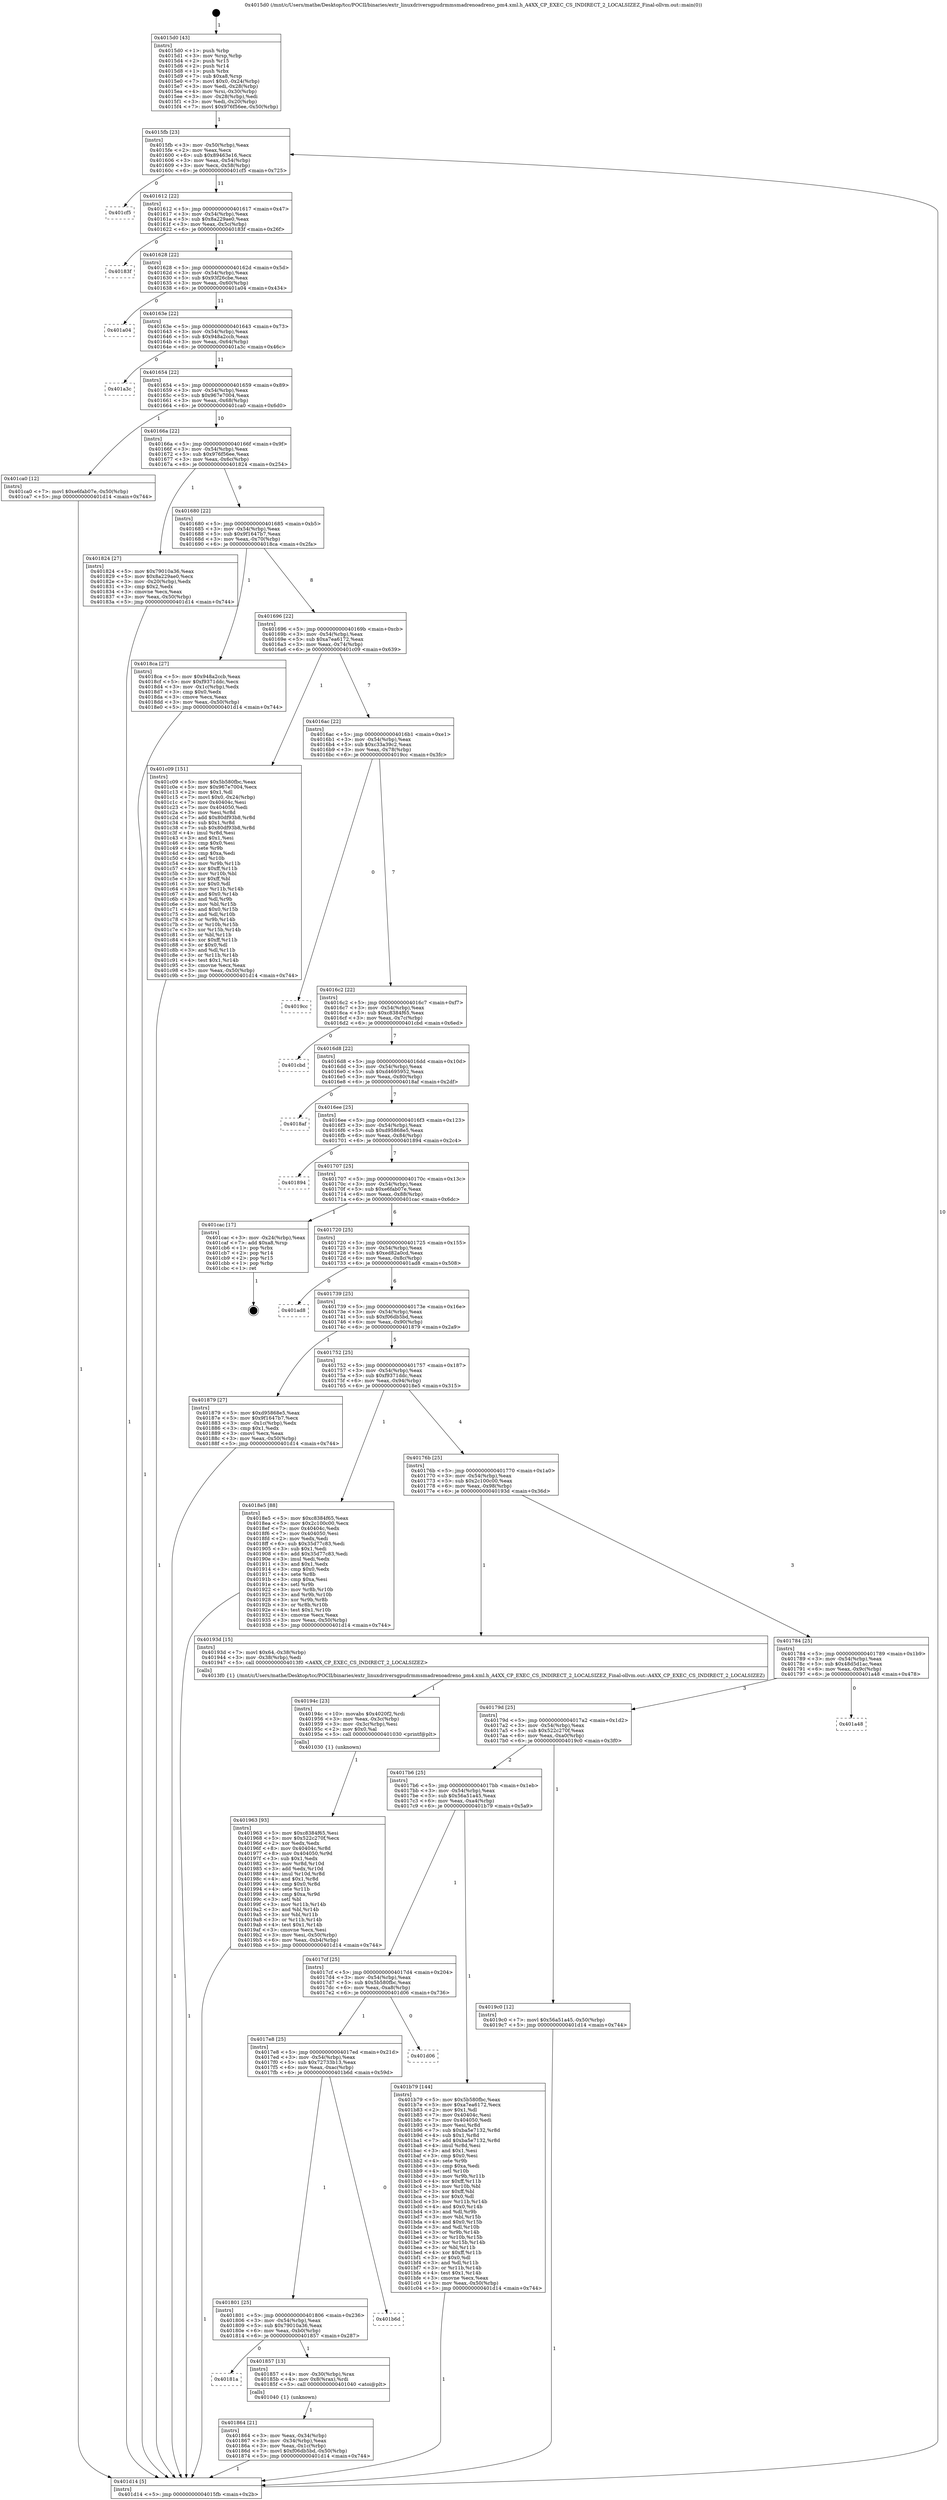 digraph "0x4015d0" {
  label = "0x4015d0 (/mnt/c/Users/mathe/Desktop/tcc/POCII/binaries/extr_linuxdriversgpudrmmsmadrenoadreno_pm4.xml.h_A4XX_CP_EXEC_CS_INDIRECT_2_LOCALSIZEZ_Final-ollvm.out::main(0))"
  labelloc = "t"
  node[shape=record]

  Entry [label="",width=0.3,height=0.3,shape=circle,fillcolor=black,style=filled]
  "0x4015fb" [label="{
     0x4015fb [23]\l
     | [instrs]\l
     &nbsp;&nbsp;0x4015fb \<+3\>: mov -0x50(%rbp),%eax\l
     &nbsp;&nbsp;0x4015fe \<+2\>: mov %eax,%ecx\l
     &nbsp;&nbsp;0x401600 \<+6\>: sub $0x89463e16,%ecx\l
     &nbsp;&nbsp;0x401606 \<+3\>: mov %eax,-0x54(%rbp)\l
     &nbsp;&nbsp;0x401609 \<+3\>: mov %ecx,-0x58(%rbp)\l
     &nbsp;&nbsp;0x40160c \<+6\>: je 0000000000401cf5 \<main+0x725\>\l
  }"]
  "0x401cf5" [label="{
     0x401cf5\l
  }", style=dashed]
  "0x401612" [label="{
     0x401612 [22]\l
     | [instrs]\l
     &nbsp;&nbsp;0x401612 \<+5\>: jmp 0000000000401617 \<main+0x47\>\l
     &nbsp;&nbsp;0x401617 \<+3\>: mov -0x54(%rbp),%eax\l
     &nbsp;&nbsp;0x40161a \<+5\>: sub $0x8a229ae0,%eax\l
     &nbsp;&nbsp;0x40161f \<+3\>: mov %eax,-0x5c(%rbp)\l
     &nbsp;&nbsp;0x401622 \<+6\>: je 000000000040183f \<main+0x26f\>\l
  }"]
  Exit [label="",width=0.3,height=0.3,shape=circle,fillcolor=black,style=filled,peripheries=2]
  "0x40183f" [label="{
     0x40183f\l
  }", style=dashed]
  "0x401628" [label="{
     0x401628 [22]\l
     | [instrs]\l
     &nbsp;&nbsp;0x401628 \<+5\>: jmp 000000000040162d \<main+0x5d\>\l
     &nbsp;&nbsp;0x40162d \<+3\>: mov -0x54(%rbp),%eax\l
     &nbsp;&nbsp;0x401630 \<+5\>: sub $0x93f26cbe,%eax\l
     &nbsp;&nbsp;0x401635 \<+3\>: mov %eax,-0x60(%rbp)\l
     &nbsp;&nbsp;0x401638 \<+6\>: je 0000000000401a04 \<main+0x434\>\l
  }"]
  "0x401963" [label="{
     0x401963 [93]\l
     | [instrs]\l
     &nbsp;&nbsp;0x401963 \<+5\>: mov $0xc8384f65,%esi\l
     &nbsp;&nbsp;0x401968 \<+5\>: mov $0x522c270f,%ecx\l
     &nbsp;&nbsp;0x40196d \<+2\>: xor %edx,%edx\l
     &nbsp;&nbsp;0x40196f \<+8\>: mov 0x40404c,%r8d\l
     &nbsp;&nbsp;0x401977 \<+8\>: mov 0x404050,%r9d\l
     &nbsp;&nbsp;0x40197f \<+3\>: sub $0x1,%edx\l
     &nbsp;&nbsp;0x401982 \<+3\>: mov %r8d,%r10d\l
     &nbsp;&nbsp;0x401985 \<+3\>: add %edx,%r10d\l
     &nbsp;&nbsp;0x401988 \<+4\>: imul %r10d,%r8d\l
     &nbsp;&nbsp;0x40198c \<+4\>: and $0x1,%r8d\l
     &nbsp;&nbsp;0x401990 \<+4\>: cmp $0x0,%r8d\l
     &nbsp;&nbsp;0x401994 \<+4\>: sete %r11b\l
     &nbsp;&nbsp;0x401998 \<+4\>: cmp $0xa,%r9d\l
     &nbsp;&nbsp;0x40199c \<+3\>: setl %bl\l
     &nbsp;&nbsp;0x40199f \<+3\>: mov %r11b,%r14b\l
     &nbsp;&nbsp;0x4019a2 \<+3\>: and %bl,%r14b\l
     &nbsp;&nbsp;0x4019a5 \<+3\>: xor %bl,%r11b\l
     &nbsp;&nbsp;0x4019a8 \<+3\>: or %r11b,%r14b\l
     &nbsp;&nbsp;0x4019ab \<+4\>: test $0x1,%r14b\l
     &nbsp;&nbsp;0x4019af \<+3\>: cmovne %ecx,%esi\l
     &nbsp;&nbsp;0x4019b2 \<+3\>: mov %esi,-0x50(%rbp)\l
     &nbsp;&nbsp;0x4019b5 \<+6\>: mov %eax,-0xb4(%rbp)\l
     &nbsp;&nbsp;0x4019bb \<+5\>: jmp 0000000000401d14 \<main+0x744\>\l
  }"]
  "0x401a04" [label="{
     0x401a04\l
  }", style=dashed]
  "0x40163e" [label="{
     0x40163e [22]\l
     | [instrs]\l
     &nbsp;&nbsp;0x40163e \<+5\>: jmp 0000000000401643 \<main+0x73\>\l
     &nbsp;&nbsp;0x401643 \<+3\>: mov -0x54(%rbp),%eax\l
     &nbsp;&nbsp;0x401646 \<+5\>: sub $0x948a2ccb,%eax\l
     &nbsp;&nbsp;0x40164b \<+3\>: mov %eax,-0x64(%rbp)\l
     &nbsp;&nbsp;0x40164e \<+6\>: je 0000000000401a3c \<main+0x46c\>\l
  }"]
  "0x40194c" [label="{
     0x40194c [23]\l
     | [instrs]\l
     &nbsp;&nbsp;0x40194c \<+10\>: movabs $0x4020f2,%rdi\l
     &nbsp;&nbsp;0x401956 \<+3\>: mov %eax,-0x3c(%rbp)\l
     &nbsp;&nbsp;0x401959 \<+3\>: mov -0x3c(%rbp),%esi\l
     &nbsp;&nbsp;0x40195c \<+2\>: mov $0x0,%al\l
     &nbsp;&nbsp;0x40195e \<+5\>: call 0000000000401030 \<printf@plt\>\l
     | [calls]\l
     &nbsp;&nbsp;0x401030 \{1\} (unknown)\l
  }"]
  "0x401a3c" [label="{
     0x401a3c\l
  }", style=dashed]
  "0x401654" [label="{
     0x401654 [22]\l
     | [instrs]\l
     &nbsp;&nbsp;0x401654 \<+5\>: jmp 0000000000401659 \<main+0x89\>\l
     &nbsp;&nbsp;0x401659 \<+3\>: mov -0x54(%rbp),%eax\l
     &nbsp;&nbsp;0x40165c \<+5\>: sub $0x967e7004,%eax\l
     &nbsp;&nbsp;0x401661 \<+3\>: mov %eax,-0x68(%rbp)\l
     &nbsp;&nbsp;0x401664 \<+6\>: je 0000000000401ca0 \<main+0x6d0\>\l
  }"]
  "0x401864" [label="{
     0x401864 [21]\l
     | [instrs]\l
     &nbsp;&nbsp;0x401864 \<+3\>: mov %eax,-0x34(%rbp)\l
     &nbsp;&nbsp;0x401867 \<+3\>: mov -0x34(%rbp),%eax\l
     &nbsp;&nbsp;0x40186a \<+3\>: mov %eax,-0x1c(%rbp)\l
     &nbsp;&nbsp;0x40186d \<+7\>: movl $0xf06db5bd,-0x50(%rbp)\l
     &nbsp;&nbsp;0x401874 \<+5\>: jmp 0000000000401d14 \<main+0x744\>\l
  }"]
  "0x401ca0" [label="{
     0x401ca0 [12]\l
     | [instrs]\l
     &nbsp;&nbsp;0x401ca0 \<+7\>: movl $0xe6fab07e,-0x50(%rbp)\l
     &nbsp;&nbsp;0x401ca7 \<+5\>: jmp 0000000000401d14 \<main+0x744\>\l
  }"]
  "0x40166a" [label="{
     0x40166a [22]\l
     | [instrs]\l
     &nbsp;&nbsp;0x40166a \<+5\>: jmp 000000000040166f \<main+0x9f\>\l
     &nbsp;&nbsp;0x40166f \<+3\>: mov -0x54(%rbp),%eax\l
     &nbsp;&nbsp;0x401672 \<+5\>: sub $0x976f56ee,%eax\l
     &nbsp;&nbsp;0x401677 \<+3\>: mov %eax,-0x6c(%rbp)\l
     &nbsp;&nbsp;0x40167a \<+6\>: je 0000000000401824 \<main+0x254\>\l
  }"]
  "0x40181a" [label="{
     0x40181a\l
  }", style=dashed]
  "0x401824" [label="{
     0x401824 [27]\l
     | [instrs]\l
     &nbsp;&nbsp;0x401824 \<+5\>: mov $0x79010a36,%eax\l
     &nbsp;&nbsp;0x401829 \<+5\>: mov $0x8a229ae0,%ecx\l
     &nbsp;&nbsp;0x40182e \<+3\>: mov -0x20(%rbp),%edx\l
     &nbsp;&nbsp;0x401831 \<+3\>: cmp $0x2,%edx\l
     &nbsp;&nbsp;0x401834 \<+3\>: cmovne %ecx,%eax\l
     &nbsp;&nbsp;0x401837 \<+3\>: mov %eax,-0x50(%rbp)\l
     &nbsp;&nbsp;0x40183a \<+5\>: jmp 0000000000401d14 \<main+0x744\>\l
  }"]
  "0x401680" [label="{
     0x401680 [22]\l
     | [instrs]\l
     &nbsp;&nbsp;0x401680 \<+5\>: jmp 0000000000401685 \<main+0xb5\>\l
     &nbsp;&nbsp;0x401685 \<+3\>: mov -0x54(%rbp),%eax\l
     &nbsp;&nbsp;0x401688 \<+5\>: sub $0x9f1647b7,%eax\l
     &nbsp;&nbsp;0x40168d \<+3\>: mov %eax,-0x70(%rbp)\l
     &nbsp;&nbsp;0x401690 \<+6\>: je 00000000004018ca \<main+0x2fa\>\l
  }"]
  "0x401d14" [label="{
     0x401d14 [5]\l
     | [instrs]\l
     &nbsp;&nbsp;0x401d14 \<+5\>: jmp 00000000004015fb \<main+0x2b\>\l
  }"]
  "0x4015d0" [label="{
     0x4015d0 [43]\l
     | [instrs]\l
     &nbsp;&nbsp;0x4015d0 \<+1\>: push %rbp\l
     &nbsp;&nbsp;0x4015d1 \<+3\>: mov %rsp,%rbp\l
     &nbsp;&nbsp;0x4015d4 \<+2\>: push %r15\l
     &nbsp;&nbsp;0x4015d6 \<+2\>: push %r14\l
     &nbsp;&nbsp;0x4015d8 \<+1\>: push %rbx\l
     &nbsp;&nbsp;0x4015d9 \<+7\>: sub $0xa8,%rsp\l
     &nbsp;&nbsp;0x4015e0 \<+7\>: movl $0x0,-0x24(%rbp)\l
     &nbsp;&nbsp;0x4015e7 \<+3\>: mov %edi,-0x28(%rbp)\l
     &nbsp;&nbsp;0x4015ea \<+4\>: mov %rsi,-0x30(%rbp)\l
     &nbsp;&nbsp;0x4015ee \<+3\>: mov -0x28(%rbp),%edi\l
     &nbsp;&nbsp;0x4015f1 \<+3\>: mov %edi,-0x20(%rbp)\l
     &nbsp;&nbsp;0x4015f4 \<+7\>: movl $0x976f56ee,-0x50(%rbp)\l
  }"]
  "0x401857" [label="{
     0x401857 [13]\l
     | [instrs]\l
     &nbsp;&nbsp;0x401857 \<+4\>: mov -0x30(%rbp),%rax\l
     &nbsp;&nbsp;0x40185b \<+4\>: mov 0x8(%rax),%rdi\l
     &nbsp;&nbsp;0x40185f \<+5\>: call 0000000000401040 \<atoi@plt\>\l
     | [calls]\l
     &nbsp;&nbsp;0x401040 \{1\} (unknown)\l
  }"]
  "0x4018ca" [label="{
     0x4018ca [27]\l
     | [instrs]\l
     &nbsp;&nbsp;0x4018ca \<+5\>: mov $0x948a2ccb,%eax\l
     &nbsp;&nbsp;0x4018cf \<+5\>: mov $0xf9371ddc,%ecx\l
     &nbsp;&nbsp;0x4018d4 \<+3\>: mov -0x1c(%rbp),%edx\l
     &nbsp;&nbsp;0x4018d7 \<+3\>: cmp $0x0,%edx\l
     &nbsp;&nbsp;0x4018da \<+3\>: cmove %ecx,%eax\l
     &nbsp;&nbsp;0x4018dd \<+3\>: mov %eax,-0x50(%rbp)\l
     &nbsp;&nbsp;0x4018e0 \<+5\>: jmp 0000000000401d14 \<main+0x744\>\l
  }"]
  "0x401696" [label="{
     0x401696 [22]\l
     | [instrs]\l
     &nbsp;&nbsp;0x401696 \<+5\>: jmp 000000000040169b \<main+0xcb\>\l
     &nbsp;&nbsp;0x40169b \<+3\>: mov -0x54(%rbp),%eax\l
     &nbsp;&nbsp;0x40169e \<+5\>: sub $0xa7ea6172,%eax\l
     &nbsp;&nbsp;0x4016a3 \<+3\>: mov %eax,-0x74(%rbp)\l
     &nbsp;&nbsp;0x4016a6 \<+6\>: je 0000000000401c09 \<main+0x639\>\l
  }"]
  "0x401801" [label="{
     0x401801 [25]\l
     | [instrs]\l
     &nbsp;&nbsp;0x401801 \<+5\>: jmp 0000000000401806 \<main+0x236\>\l
     &nbsp;&nbsp;0x401806 \<+3\>: mov -0x54(%rbp),%eax\l
     &nbsp;&nbsp;0x401809 \<+5\>: sub $0x79010a36,%eax\l
     &nbsp;&nbsp;0x40180e \<+6\>: mov %eax,-0xb0(%rbp)\l
     &nbsp;&nbsp;0x401814 \<+6\>: je 0000000000401857 \<main+0x287\>\l
  }"]
  "0x401c09" [label="{
     0x401c09 [151]\l
     | [instrs]\l
     &nbsp;&nbsp;0x401c09 \<+5\>: mov $0x5b580fbc,%eax\l
     &nbsp;&nbsp;0x401c0e \<+5\>: mov $0x967e7004,%ecx\l
     &nbsp;&nbsp;0x401c13 \<+2\>: mov $0x1,%dl\l
     &nbsp;&nbsp;0x401c15 \<+7\>: movl $0x0,-0x24(%rbp)\l
     &nbsp;&nbsp;0x401c1c \<+7\>: mov 0x40404c,%esi\l
     &nbsp;&nbsp;0x401c23 \<+7\>: mov 0x404050,%edi\l
     &nbsp;&nbsp;0x401c2a \<+3\>: mov %esi,%r8d\l
     &nbsp;&nbsp;0x401c2d \<+7\>: add $0x80df93b8,%r8d\l
     &nbsp;&nbsp;0x401c34 \<+4\>: sub $0x1,%r8d\l
     &nbsp;&nbsp;0x401c38 \<+7\>: sub $0x80df93b8,%r8d\l
     &nbsp;&nbsp;0x401c3f \<+4\>: imul %r8d,%esi\l
     &nbsp;&nbsp;0x401c43 \<+3\>: and $0x1,%esi\l
     &nbsp;&nbsp;0x401c46 \<+3\>: cmp $0x0,%esi\l
     &nbsp;&nbsp;0x401c49 \<+4\>: sete %r9b\l
     &nbsp;&nbsp;0x401c4d \<+3\>: cmp $0xa,%edi\l
     &nbsp;&nbsp;0x401c50 \<+4\>: setl %r10b\l
     &nbsp;&nbsp;0x401c54 \<+3\>: mov %r9b,%r11b\l
     &nbsp;&nbsp;0x401c57 \<+4\>: xor $0xff,%r11b\l
     &nbsp;&nbsp;0x401c5b \<+3\>: mov %r10b,%bl\l
     &nbsp;&nbsp;0x401c5e \<+3\>: xor $0xff,%bl\l
     &nbsp;&nbsp;0x401c61 \<+3\>: xor $0x0,%dl\l
     &nbsp;&nbsp;0x401c64 \<+3\>: mov %r11b,%r14b\l
     &nbsp;&nbsp;0x401c67 \<+4\>: and $0x0,%r14b\l
     &nbsp;&nbsp;0x401c6b \<+3\>: and %dl,%r9b\l
     &nbsp;&nbsp;0x401c6e \<+3\>: mov %bl,%r15b\l
     &nbsp;&nbsp;0x401c71 \<+4\>: and $0x0,%r15b\l
     &nbsp;&nbsp;0x401c75 \<+3\>: and %dl,%r10b\l
     &nbsp;&nbsp;0x401c78 \<+3\>: or %r9b,%r14b\l
     &nbsp;&nbsp;0x401c7b \<+3\>: or %r10b,%r15b\l
     &nbsp;&nbsp;0x401c7e \<+3\>: xor %r15b,%r14b\l
     &nbsp;&nbsp;0x401c81 \<+3\>: or %bl,%r11b\l
     &nbsp;&nbsp;0x401c84 \<+4\>: xor $0xff,%r11b\l
     &nbsp;&nbsp;0x401c88 \<+3\>: or $0x0,%dl\l
     &nbsp;&nbsp;0x401c8b \<+3\>: and %dl,%r11b\l
     &nbsp;&nbsp;0x401c8e \<+3\>: or %r11b,%r14b\l
     &nbsp;&nbsp;0x401c91 \<+4\>: test $0x1,%r14b\l
     &nbsp;&nbsp;0x401c95 \<+3\>: cmovne %ecx,%eax\l
     &nbsp;&nbsp;0x401c98 \<+3\>: mov %eax,-0x50(%rbp)\l
     &nbsp;&nbsp;0x401c9b \<+5\>: jmp 0000000000401d14 \<main+0x744\>\l
  }"]
  "0x4016ac" [label="{
     0x4016ac [22]\l
     | [instrs]\l
     &nbsp;&nbsp;0x4016ac \<+5\>: jmp 00000000004016b1 \<main+0xe1\>\l
     &nbsp;&nbsp;0x4016b1 \<+3\>: mov -0x54(%rbp),%eax\l
     &nbsp;&nbsp;0x4016b4 \<+5\>: sub $0xc33a39c2,%eax\l
     &nbsp;&nbsp;0x4016b9 \<+3\>: mov %eax,-0x78(%rbp)\l
     &nbsp;&nbsp;0x4016bc \<+6\>: je 00000000004019cc \<main+0x3fc\>\l
  }"]
  "0x401b6d" [label="{
     0x401b6d\l
  }", style=dashed]
  "0x4019cc" [label="{
     0x4019cc\l
  }", style=dashed]
  "0x4016c2" [label="{
     0x4016c2 [22]\l
     | [instrs]\l
     &nbsp;&nbsp;0x4016c2 \<+5\>: jmp 00000000004016c7 \<main+0xf7\>\l
     &nbsp;&nbsp;0x4016c7 \<+3\>: mov -0x54(%rbp),%eax\l
     &nbsp;&nbsp;0x4016ca \<+5\>: sub $0xc8384f65,%eax\l
     &nbsp;&nbsp;0x4016cf \<+3\>: mov %eax,-0x7c(%rbp)\l
     &nbsp;&nbsp;0x4016d2 \<+6\>: je 0000000000401cbd \<main+0x6ed\>\l
  }"]
  "0x4017e8" [label="{
     0x4017e8 [25]\l
     | [instrs]\l
     &nbsp;&nbsp;0x4017e8 \<+5\>: jmp 00000000004017ed \<main+0x21d\>\l
     &nbsp;&nbsp;0x4017ed \<+3\>: mov -0x54(%rbp),%eax\l
     &nbsp;&nbsp;0x4017f0 \<+5\>: sub $0x72733b13,%eax\l
     &nbsp;&nbsp;0x4017f5 \<+6\>: mov %eax,-0xac(%rbp)\l
     &nbsp;&nbsp;0x4017fb \<+6\>: je 0000000000401b6d \<main+0x59d\>\l
  }"]
  "0x401cbd" [label="{
     0x401cbd\l
  }", style=dashed]
  "0x4016d8" [label="{
     0x4016d8 [22]\l
     | [instrs]\l
     &nbsp;&nbsp;0x4016d8 \<+5\>: jmp 00000000004016dd \<main+0x10d\>\l
     &nbsp;&nbsp;0x4016dd \<+3\>: mov -0x54(%rbp),%eax\l
     &nbsp;&nbsp;0x4016e0 \<+5\>: sub $0xd4695952,%eax\l
     &nbsp;&nbsp;0x4016e5 \<+3\>: mov %eax,-0x80(%rbp)\l
     &nbsp;&nbsp;0x4016e8 \<+6\>: je 00000000004018af \<main+0x2df\>\l
  }"]
  "0x401d06" [label="{
     0x401d06\l
  }", style=dashed]
  "0x4018af" [label="{
     0x4018af\l
  }", style=dashed]
  "0x4016ee" [label="{
     0x4016ee [25]\l
     | [instrs]\l
     &nbsp;&nbsp;0x4016ee \<+5\>: jmp 00000000004016f3 \<main+0x123\>\l
     &nbsp;&nbsp;0x4016f3 \<+3\>: mov -0x54(%rbp),%eax\l
     &nbsp;&nbsp;0x4016f6 \<+5\>: sub $0xd95868e5,%eax\l
     &nbsp;&nbsp;0x4016fb \<+6\>: mov %eax,-0x84(%rbp)\l
     &nbsp;&nbsp;0x401701 \<+6\>: je 0000000000401894 \<main+0x2c4\>\l
  }"]
  "0x4017cf" [label="{
     0x4017cf [25]\l
     | [instrs]\l
     &nbsp;&nbsp;0x4017cf \<+5\>: jmp 00000000004017d4 \<main+0x204\>\l
     &nbsp;&nbsp;0x4017d4 \<+3\>: mov -0x54(%rbp),%eax\l
     &nbsp;&nbsp;0x4017d7 \<+5\>: sub $0x5b580fbc,%eax\l
     &nbsp;&nbsp;0x4017dc \<+6\>: mov %eax,-0xa8(%rbp)\l
     &nbsp;&nbsp;0x4017e2 \<+6\>: je 0000000000401d06 \<main+0x736\>\l
  }"]
  "0x401894" [label="{
     0x401894\l
  }", style=dashed]
  "0x401707" [label="{
     0x401707 [25]\l
     | [instrs]\l
     &nbsp;&nbsp;0x401707 \<+5\>: jmp 000000000040170c \<main+0x13c\>\l
     &nbsp;&nbsp;0x40170c \<+3\>: mov -0x54(%rbp),%eax\l
     &nbsp;&nbsp;0x40170f \<+5\>: sub $0xe6fab07e,%eax\l
     &nbsp;&nbsp;0x401714 \<+6\>: mov %eax,-0x88(%rbp)\l
     &nbsp;&nbsp;0x40171a \<+6\>: je 0000000000401cac \<main+0x6dc\>\l
  }"]
  "0x401b79" [label="{
     0x401b79 [144]\l
     | [instrs]\l
     &nbsp;&nbsp;0x401b79 \<+5\>: mov $0x5b580fbc,%eax\l
     &nbsp;&nbsp;0x401b7e \<+5\>: mov $0xa7ea6172,%ecx\l
     &nbsp;&nbsp;0x401b83 \<+2\>: mov $0x1,%dl\l
     &nbsp;&nbsp;0x401b85 \<+7\>: mov 0x40404c,%esi\l
     &nbsp;&nbsp;0x401b8c \<+7\>: mov 0x404050,%edi\l
     &nbsp;&nbsp;0x401b93 \<+3\>: mov %esi,%r8d\l
     &nbsp;&nbsp;0x401b96 \<+7\>: sub $0xba5e7132,%r8d\l
     &nbsp;&nbsp;0x401b9d \<+4\>: sub $0x1,%r8d\l
     &nbsp;&nbsp;0x401ba1 \<+7\>: add $0xba5e7132,%r8d\l
     &nbsp;&nbsp;0x401ba8 \<+4\>: imul %r8d,%esi\l
     &nbsp;&nbsp;0x401bac \<+3\>: and $0x1,%esi\l
     &nbsp;&nbsp;0x401baf \<+3\>: cmp $0x0,%esi\l
     &nbsp;&nbsp;0x401bb2 \<+4\>: sete %r9b\l
     &nbsp;&nbsp;0x401bb6 \<+3\>: cmp $0xa,%edi\l
     &nbsp;&nbsp;0x401bb9 \<+4\>: setl %r10b\l
     &nbsp;&nbsp;0x401bbd \<+3\>: mov %r9b,%r11b\l
     &nbsp;&nbsp;0x401bc0 \<+4\>: xor $0xff,%r11b\l
     &nbsp;&nbsp;0x401bc4 \<+3\>: mov %r10b,%bl\l
     &nbsp;&nbsp;0x401bc7 \<+3\>: xor $0xff,%bl\l
     &nbsp;&nbsp;0x401bca \<+3\>: xor $0x0,%dl\l
     &nbsp;&nbsp;0x401bcd \<+3\>: mov %r11b,%r14b\l
     &nbsp;&nbsp;0x401bd0 \<+4\>: and $0x0,%r14b\l
     &nbsp;&nbsp;0x401bd4 \<+3\>: and %dl,%r9b\l
     &nbsp;&nbsp;0x401bd7 \<+3\>: mov %bl,%r15b\l
     &nbsp;&nbsp;0x401bda \<+4\>: and $0x0,%r15b\l
     &nbsp;&nbsp;0x401bde \<+3\>: and %dl,%r10b\l
     &nbsp;&nbsp;0x401be1 \<+3\>: or %r9b,%r14b\l
     &nbsp;&nbsp;0x401be4 \<+3\>: or %r10b,%r15b\l
     &nbsp;&nbsp;0x401be7 \<+3\>: xor %r15b,%r14b\l
     &nbsp;&nbsp;0x401bea \<+3\>: or %bl,%r11b\l
     &nbsp;&nbsp;0x401bed \<+4\>: xor $0xff,%r11b\l
     &nbsp;&nbsp;0x401bf1 \<+3\>: or $0x0,%dl\l
     &nbsp;&nbsp;0x401bf4 \<+3\>: and %dl,%r11b\l
     &nbsp;&nbsp;0x401bf7 \<+3\>: or %r11b,%r14b\l
     &nbsp;&nbsp;0x401bfa \<+4\>: test $0x1,%r14b\l
     &nbsp;&nbsp;0x401bfe \<+3\>: cmovne %ecx,%eax\l
     &nbsp;&nbsp;0x401c01 \<+3\>: mov %eax,-0x50(%rbp)\l
     &nbsp;&nbsp;0x401c04 \<+5\>: jmp 0000000000401d14 \<main+0x744\>\l
  }"]
  "0x401cac" [label="{
     0x401cac [17]\l
     | [instrs]\l
     &nbsp;&nbsp;0x401cac \<+3\>: mov -0x24(%rbp),%eax\l
     &nbsp;&nbsp;0x401caf \<+7\>: add $0xa8,%rsp\l
     &nbsp;&nbsp;0x401cb6 \<+1\>: pop %rbx\l
     &nbsp;&nbsp;0x401cb7 \<+2\>: pop %r14\l
     &nbsp;&nbsp;0x401cb9 \<+2\>: pop %r15\l
     &nbsp;&nbsp;0x401cbb \<+1\>: pop %rbp\l
     &nbsp;&nbsp;0x401cbc \<+1\>: ret\l
  }"]
  "0x401720" [label="{
     0x401720 [25]\l
     | [instrs]\l
     &nbsp;&nbsp;0x401720 \<+5\>: jmp 0000000000401725 \<main+0x155\>\l
     &nbsp;&nbsp;0x401725 \<+3\>: mov -0x54(%rbp),%eax\l
     &nbsp;&nbsp;0x401728 \<+5\>: sub $0xed82a0cd,%eax\l
     &nbsp;&nbsp;0x40172d \<+6\>: mov %eax,-0x8c(%rbp)\l
     &nbsp;&nbsp;0x401733 \<+6\>: je 0000000000401ad8 \<main+0x508\>\l
  }"]
  "0x4017b6" [label="{
     0x4017b6 [25]\l
     | [instrs]\l
     &nbsp;&nbsp;0x4017b6 \<+5\>: jmp 00000000004017bb \<main+0x1eb\>\l
     &nbsp;&nbsp;0x4017bb \<+3\>: mov -0x54(%rbp),%eax\l
     &nbsp;&nbsp;0x4017be \<+5\>: sub $0x56a51a45,%eax\l
     &nbsp;&nbsp;0x4017c3 \<+6\>: mov %eax,-0xa4(%rbp)\l
     &nbsp;&nbsp;0x4017c9 \<+6\>: je 0000000000401b79 \<main+0x5a9\>\l
  }"]
  "0x401ad8" [label="{
     0x401ad8\l
  }", style=dashed]
  "0x401739" [label="{
     0x401739 [25]\l
     | [instrs]\l
     &nbsp;&nbsp;0x401739 \<+5\>: jmp 000000000040173e \<main+0x16e\>\l
     &nbsp;&nbsp;0x40173e \<+3\>: mov -0x54(%rbp),%eax\l
     &nbsp;&nbsp;0x401741 \<+5\>: sub $0xf06db5bd,%eax\l
     &nbsp;&nbsp;0x401746 \<+6\>: mov %eax,-0x90(%rbp)\l
     &nbsp;&nbsp;0x40174c \<+6\>: je 0000000000401879 \<main+0x2a9\>\l
  }"]
  "0x4019c0" [label="{
     0x4019c0 [12]\l
     | [instrs]\l
     &nbsp;&nbsp;0x4019c0 \<+7\>: movl $0x56a51a45,-0x50(%rbp)\l
     &nbsp;&nbsp;0x4019c7 \<+5\>: jmp 0000000000401d14 \<main+0x744\>\l
  }"]
  "0x401879" [label="{
     0x401879 [27]\l
     | [instrs]\l
     &nbsp;&nbsp;0x401879 \<+5\>: mov $0xd95868e5,%eax\l
     &nbsp;&nbsp;0x40187e \<+5\>: mov $0x9f1647b7,%ecx\l
     &nbsp;&nbsp;0x401883 \<+3\>: mov -0x1c(%rbp),%edx\l
     &nbsp;&nbsp;0x401886 \<+3\>: cmp $0x1,%edx\l
     &nbsp;&nbsp;0x401889 \<+3\>: cmovl %ecx,%eax\l
     &nbsp;&nbsp;0x40188c \<+3\>: mov %eax,-0x50(%rbp)\l
     &nbsp;&nbsp;0x40188f \<+5\>: jmp 0000000000401d14 \<main+0x744\>\l
  }"]
  "0x401752" [label="{
     0x401752 [25]\l
     | [instrs]\l
     &nbsp;&nbsp;0x401752 \<+5\>: jmp 0000000000401757 \<main+0x187\>\l
     &nbsp;&nbsp;0x401757 \<+3\>: mov -0x54(%rbp),%eax\l
     &nbsp;&nbsp;0x40175a \<+5\>: sub $0xf9371ddc,%eax\l
     &nbsp;&nbsp;0x40175f \<+6\>: mov %eax,-0x94(%rbp)\l
     &nbsp;&nbsp;0x401765 \<+6\>: je 00000000004018e5 \<main+0x315\>\l
  }"]
  "0x40179d" [label="{
     0x40179d [25]\l
     | [instrs]\l
     &nbsp;&nbsp;0x40179d \<+5\>: jmp 00000000004017a2 \<main+0x1d2\>\l
     &nbsp;&nbsp;0x4017a2 \<+3\>: mov -0x54(%rbp),%eax\l
     &nbsp;&nbsp;0x4017a5 \<+5\>: sub $0x522c270f,%eax\l
     &nbsp;&nbsp;0x4017aa \<+6\>: mov %eax,-0xa0(%rbp)\l
     &nbsp;&nbsp;0x4017b0 \<+6\>: je 00000000004019c0 \<main+0x3f0\>\l
  }"]
  "0x4018e5" [label="{
     0x4018e5 [88]\l
     | [instrs]\l
     &nbsp;&nbsp;0x4018e5 \<+5\>: mov $0xc8384f65,%eax\l
     &nbsp;&nbsp;0x4018ea \<+5\>: mov $0x2c100c00,%ecx\l
     &nbsp;&nbsp;0x4018ef \<+7\>: mov 0x40404c,%edx\l
     &nbsp;&nbsp;0x4018f6 \<+7\>: mov 0x404050,%esi\l
     &nbsp;&nbsp;0x4018fd \<+2\>: mov %edx,%edi\l
     &nbsp;&nbsp;0x4018ff \<+6\>: sub $0x35d77c83,%edi\l
     &nbsp;&nbsp;0x401905 \<+3\>: sub $0x1,%edi\l
     &nbsp;&nbsp;0x401908 \<+6\>: add $0x35d77c83,%edi\l
     &nbsp;&nbsp;0x40190e \<+3\>: imul %edi,%edx\l
     &nbsp;&nbsp;0x401911 \<+3\>: and $0x1,%edx\l
     &nbsp;&nbsp;0x401914 \<+3\>: cmp $0x0,%edx\l
     &nbsp;&nbsp;0x401917 \<+4\>: sete %r8b\l
     &nbsp;&nbsp;0x40191b \<+3\>: cmp $0xa,%esi\l
     &nbsp;&nbsp;0x40191e \<+4\>: setl %r9b\l
     &nbsp;&nbsp;0x401922 \<+3\>: mov %r8b,%r10b\l
     &nbsp;&nbsp;0x401925 \<+3\>: and %r9b,%r10b\l
     &nbsp;&nbsp;0x401928 \<+3\>: xor %r9b,%r8b\l
     &nbsp;&nbsp;0x40192b \<+3\>: or %r8b,%r10b\l
     &nbsp;&nbsp;0x40192e \<+4\>: test $0x1,%r10b\l
     &nbsp;&nbsp;0x401932 \<+3\>: cmovne %ecx,%eax\l
     &nbsp;&nbsp;0x401935 \<+3\>: mov %eax,-0x50(%rbp)\l
     &nbsp;&nbsp;0x401938 \<+5\>: jmp 0000000000401d14 \<main+0x744\>\l
  }"]
  "0x40176b" [label="{
     0x40176b [25]\l
     | [instrs]\l
     &nbsp;&nbsp;0x40176b \<+5\>: jmp 0000000000401770 \<main+0x1a0\>\l
     &nbsp;&nbsp;0x401770 \<+3\>: mov -0x54(%rbp),%eax\l
     &nbsp;&nbsp;0x401773 \<+5\>: sub $0x2c100c00,%eax\l
     &nbsp;&nbsp;0x401778 \<+6\>: mov %eax,-0x98(%rbp)\l
     &nbsp;&nbsp;0x40177e \<+6\>: je 000000000040193d \<main+0x36d\>\l
  }"]
  "0x401a48" [label="{
     0x401a48\l
  }", style=dashed]
  "0x40193d" [label="{
     0x40193d [15]\l
     | [instrs]\l
     &nbsp;&nbsp;0x40193d \<+7\>: movl $0x64,-0x38(%rbp)\l
     &nbsp;&nbsp;0x401944 \<+3\>: mov -0x38(%rbp),%edi\l
     &nbsp;&nbsp;0x401947 \<+5\>: call 00000000004013f0 \<A4XX_CP_EXEC_CS_INDIRECT_2_LOCALSIZEZ\>\l
     | [calls]\l
     &nbsp;&nbsp;0x4013f0 \{1\} (/mnt/c/Users/mathe/Desktop/tcc/POCII/binaries/extr_linuxdriversgpudrmmsmadrenoadreno_pm4.xml.h_A4XX_CP_EXEC_CS_INDIRECT_2_LOCALSIZEZ_Final-ollvm.out::A4XX_CP_EXEC_CS_INDIRECT_2_LOCALSIZEZ)\l
  }"]
  "0x401784" [label="{
     0x401784 [25]\l
     | [instrs]\l
     &nbsp;&nbsp;0x401784 \<+5\>: jmp 0000000000401789 \<main+0x1b9\>\l
     &nbsp;&nbsp;0x401789 \<+3\>: mov -0x54(%rbp),%eax\l
     &nbsp;&nbsp;0x40178c \<+5\>: sub $0x48d5d1ac,%eax\l
     &nbsp;&nbsp;0x401791 \<+6\>: mov %eax,-0x9c(%rbp)\l
     &nbsp;&nbsp;0x401797 \<+6\>: je 0000000000401a48 \<main+0x478\>\l
  }"]
  Entry -> "0x4015d0" [label=" 1"]
  "0x4015fb" -> "0x401cf5" [label=" 0"]
  "0x4015fb" -> "0x401612" [label=" 11"]
  "0x401cac" -> Exit [label=" 1"]
  "0x401612" -> "0x40183f" [label=" 0"]
  "0x401612" -> "0x401628" [label=" 11"]
  "0x401ca0" -> "0x401d14" [label=" 1"]
  "0x401628" -> "0x401a04" [label=" 0"]
  "0x401628" -> "0x40163e" [label=" 11"]
  "0x401c09" -> "0x401d14" [label=" 1"]
  "0x40163e" -> "0x401a3c" [label=" 0"]
  "0x40163e" -> "0x401654" [label=" 11"]
  "0x401b79" -> "0x401d14" [label=" 1"]
  "0x401654" -> "0x401ca0" [label=" 1"]
  "0x401654" -> "0x40166a" [label=" 10"]
  "0x4019c0" -> "0x401d14" [label=" 1"]
  "0x40166a" -> "0x401824" [label=" 1"]
  "0x40166a" -> "0x401680" [label=" 9"]
  "0x401824" -> "0x401d14" [label=" 1"]
  "0x4015d0" -> "0x4015fb" [label=" 1"]
  "0x401d14" -> "0x4015fb" [label=" 10"]
  "0x401963" -> "0x401d14" [label=" 1"]
  "0x401680" -> "0x4018ca" [label=" 1"]
  "0x401680" -> "0x401696" [label=" 8"]
  "0x40194c" -> "0x401963" [label=" 1"]
  "0x401696" -> "0x401c09" [label=" 1"]
  "0x401696" -> "0x4016ac" [label=" 7"]
  "0x4018e5" -> "0x401d14" [label=" 1"]
  "0x4016ac" -> "0x4019cc" [label=" 0"]
  "0x4016ac" -> "0x4016c2" [label=" 7"]
  "0x4018ca" -> "0x401d14" [label=" 1"]
  "0x4016c2" -> "0x401cbd" [label=" 0"]
  "0x4016c2" -> "0x4016d8" [label=" 7"]
  "0x401864" -> "0x401d14" [label=" 1"]
  "0x4016d8" -> "0x4018af" [label=" 0"]
  "0x4016d8" -> "0x4016ee" [label=" 7"]
  "0x401857" -> "0x401864" [label=" 1"]
  "0x4016ee" -> "0x401894" [label=" 0"]
  "0x4016ee" -> "0x401707" [label=" 7"]
  "0x401801" -> "0x401857" [label=" 1"]
  "0x401707" -> "0x401cac" [label=" 1"]
  "0x401707" -> "0x401720" [label=" 6"]
  "0x40193d" -> "0x40194c" [label=" 1"]
  "0x401720" -> "0x401ad8" [label=" 0"]
  "0x401720" -> "0x401739" [label=" 6"]
  "0x4017e8" -> "0x401b6d" [label=" 0"]
  "0x401739" -> "0x401879" [label=" 1"]
  "0x401739" -> "0x401752" [label=" 5"]
  "0x401879" -> "0x401d14" [label=" 1"]
  "0x401752" -> "0x4018e5" [label=" 1"]
  "0x401752" -> "0x40176b" [label=" 4"]
  "0x4017cf" -> "0x401d06" [label=" 0"]
  "0x40176b" -> "0x40193d" [label=" 1"]
  "0x40176b" -> "0x401784" [label=" 3"]
  "0x401801" -> "0x40181a" [label=" 0"]
  "0x401784" -> "0x401a48" [label=" 0"]
  "0x401784" -> "0x40179d" [label=" 3"]
  "0x4017cf" -> "0x4017e8" [label=" 1"]
  "0x40179d" -> "0x4019c0" [label=" 1"]
  "0x40179d" -> "0x4017b6" [label=" 2"]
  "0x4017e8" -> "0x401801" [label=" 1"]
  "0x4017b6" -> "0x401b79" [label=" 1"]
  "0x4017b6" -> "0x4017cf" [label=" 1"]
}
